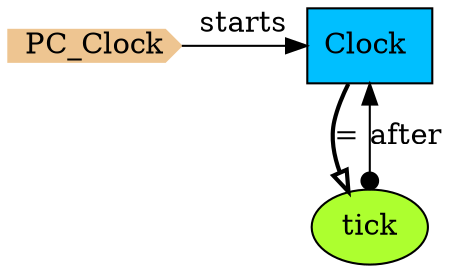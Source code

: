 digraph {
StartN_ [shape = cds,color=burlywood2,style=filled,height=.2,width=.2, label =PC_Clock];
tick [shape=ellipse,fillcolor=greenyellow,style = filled,label="tick"];
Clock [shape=box,fillcolor=deepskyblue,style = filled,label="Clock "];

{rank=same;Clock,StartN_}

tick->Clock[arrowtail=dot,dir=both,label="after"];
Clock->tick[arrowhead="onormal",penwidth=2,label="="];
StartN_->Clock[label="starts"];
}